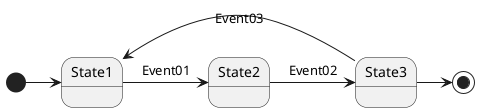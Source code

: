 @startuml
' The type of arrow indicates the direction, e.g:
' from left to right: -> oder -right->
' from top to bottom: --> oder -down->
[*] -> State1
State1 -> State2 : Event01
State2 -> State3 : Event02
State3 -> State1 : Event03
State3 -> [*]
@enduml
